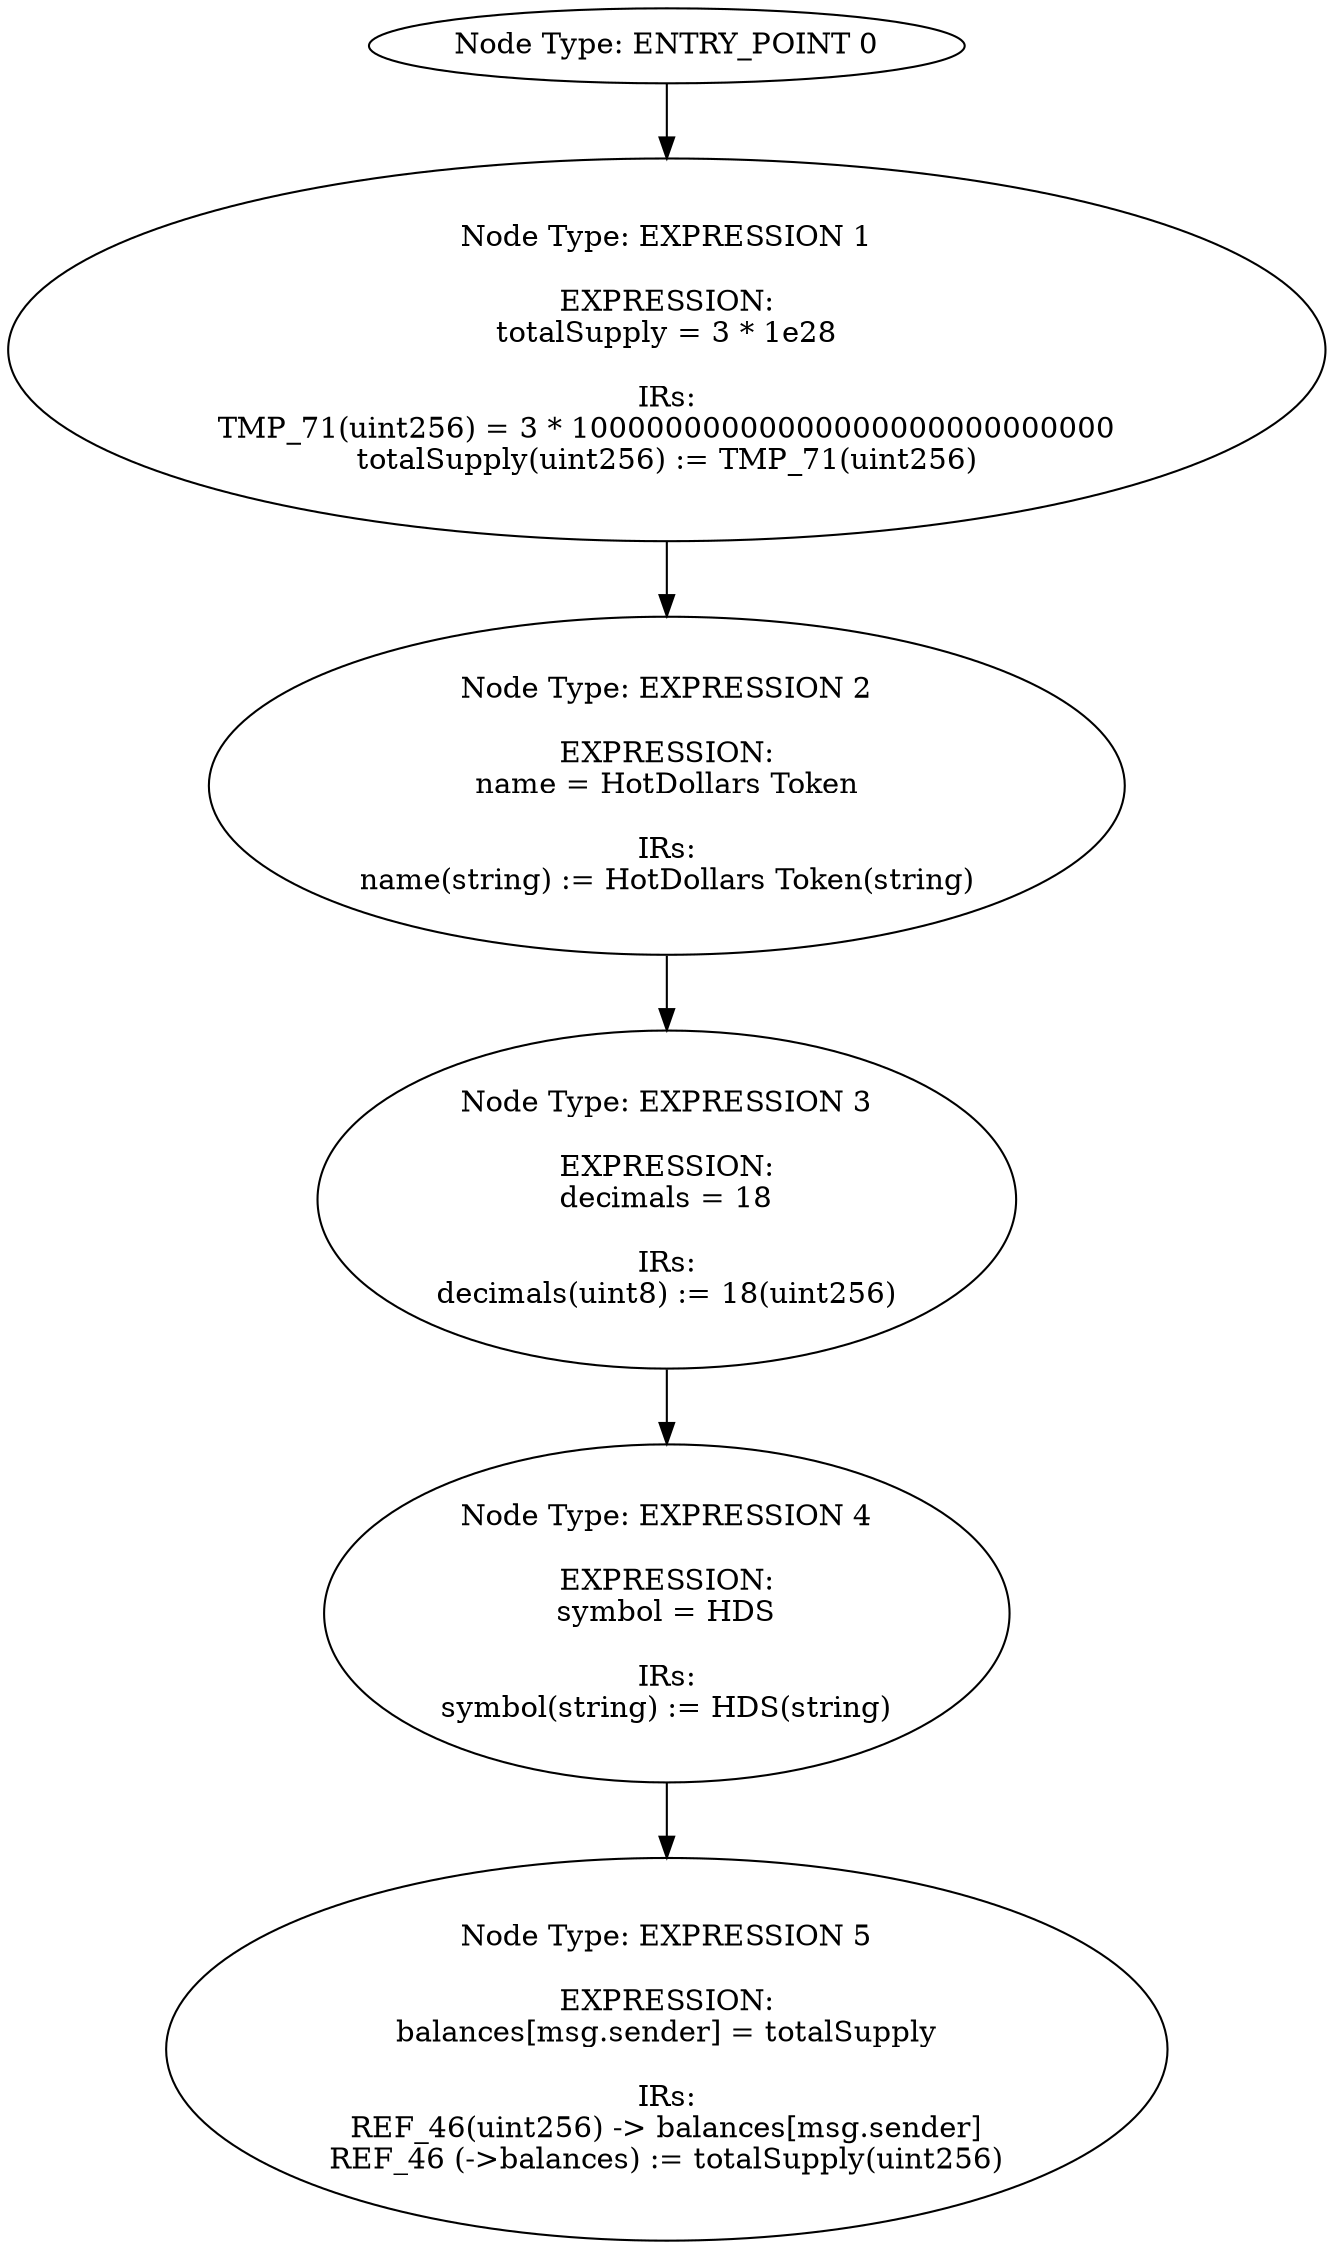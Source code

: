digraph{
0[label="Node Type: ENTRY_POINT 0
"];
0->1;
1[label="Node Type: EXPRESSION 1

EXPRESSION:
totalSupply = 3 * 1e28

IRs:
TMP_71(uint256) = 3 * 10000000000000000000000000000
totalSupply(uint256) := TMP_71(uint256)"];
1->2;
2[label="Node Type: EXPRESSION 2

EXPRESSION:
name = HotDollars Token

IRs:
name(string) := HotDollars Token(string)"];
2->3;
3[label="Node Type: EXPRESSION 3

EXPRESSION:
decimals = 18

IRs:
decimals(uint8) := 18(uint256)"];
3->4;
4[label="Node Type: EXPRESSION 4

EXPRESSION:
symbol = HDS

IRs:
symbol(string) := HDS(string)"];
4->5;
5[label="Node Type: EXPRESSION 5

EXPRESSION:
balances[msg.sender] = totalSupply

IRs:
REF_46(uint256) -> balances[msg.sender]
REF_46 (->balances) := totalSupply(uint256)"];
}
